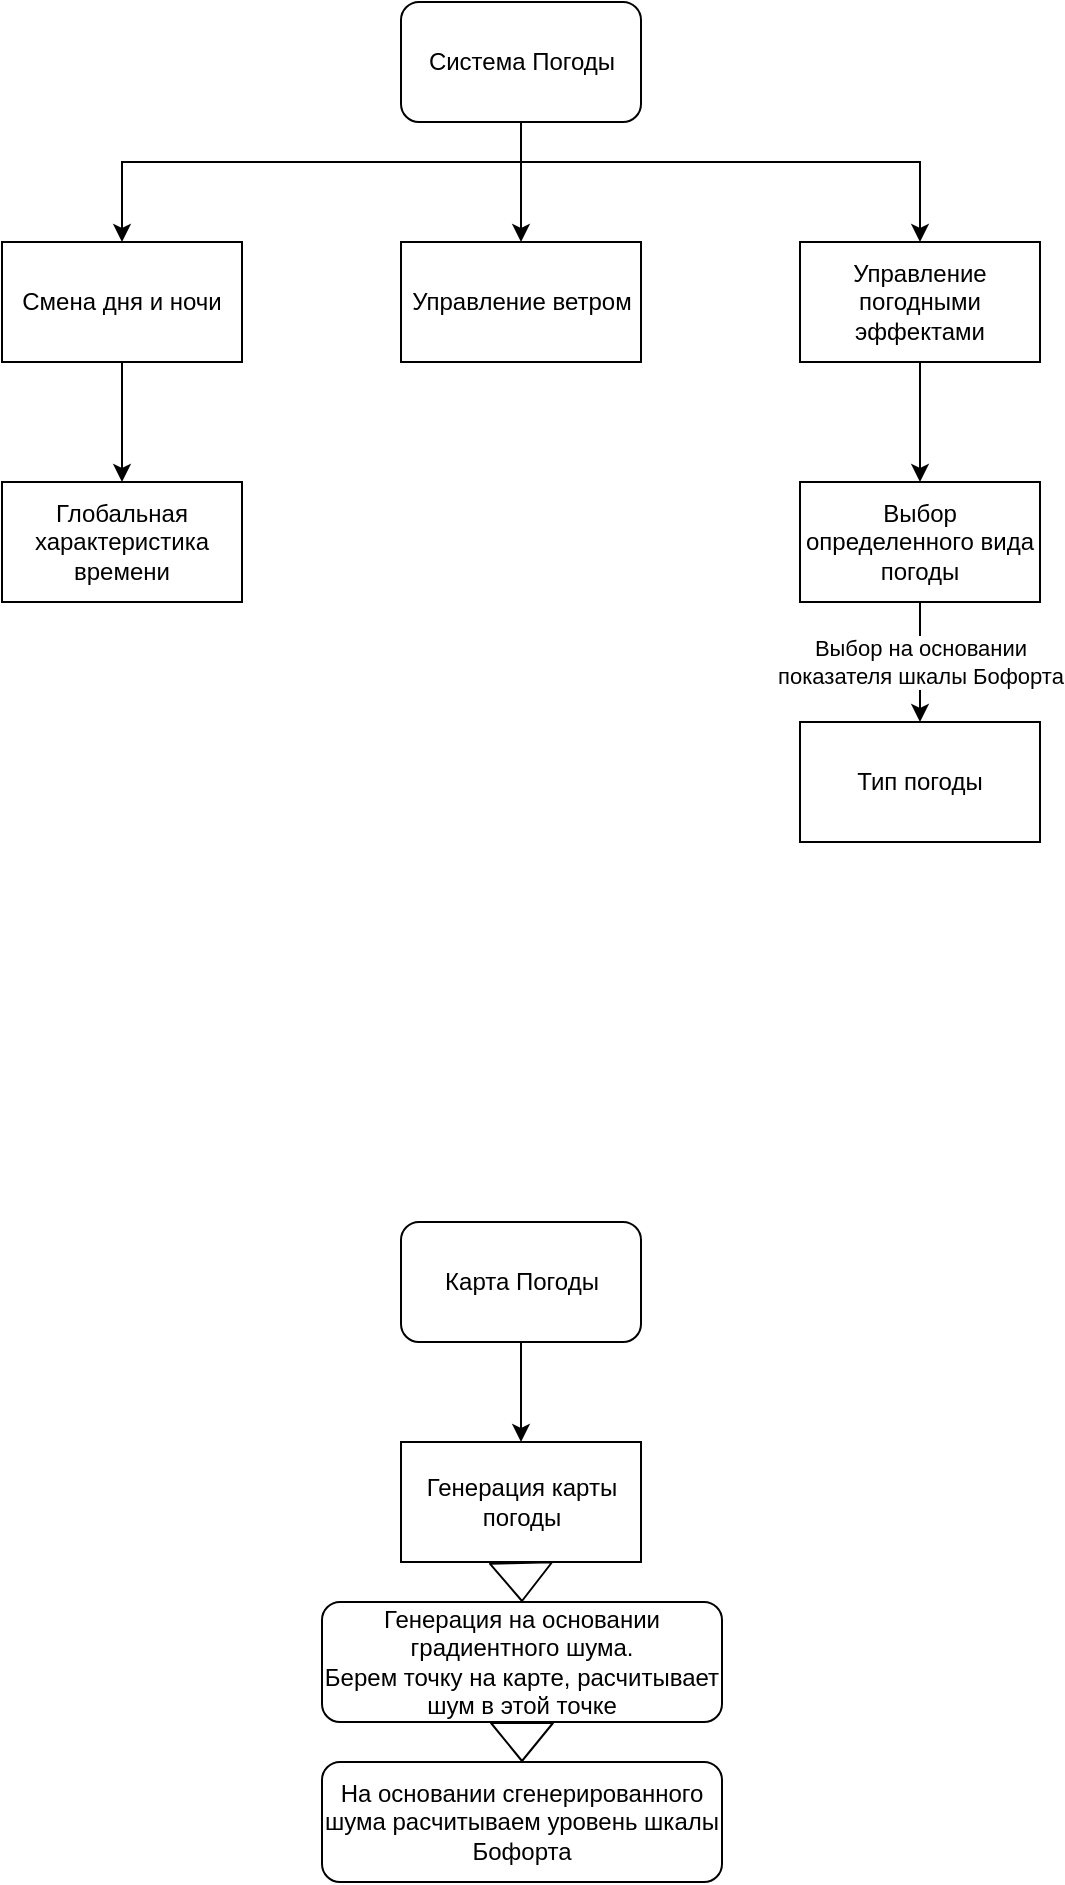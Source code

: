 <mxfile version="10.9.8" type="device"><diagram id="2dPWCes8mSkTvV0voZ07" name="Page-1"><mxGraphModel dx="815" dy="548" grid="1" gridSize="10" guides="1" tooltips="1" connect="1" arrows="1" fold="1" page="1" pageScale="1" pageWidth="600" pageHeight="600" math="0" shadow="0"><root><mxCell id="0"/><mxCell id="1" parent="0"/><mxCell id="pUNXP5DX02UzXxicrNqo-3" style="edgeStyle=orthogonalEdgeStyle;rounded=0;orthogonalLoop=1;jettySize=auto;html=1;entryX=0.5;entryY=0;entryDx=0;entryDy=0;" parent="1" source="pUNXP5DX02UzXxicrNqo-1" target="pUNXP5DX02UzXxicrNqo-2" edge="1"><mxGeometry relative="1" as="geometry"><Array as="points"><mxPoint x="299" y="120"/><mxPoint x="100" y="120"/></Array></mxGeometry></mxCell><mxCell id="pUNXP5DX02UzXxicrNqo-6" style="edgeStyle=orthogonalEdgeStyle;rounded=0;orthogonalLoop=1;jettySize=auto;html=1;entryX=0.5;entryY=0;entryDx=0;entryDy=0;" parent="1" source="pUNXP5DX02UzXxicrNqo-1" target="pUNXP5DX02UzXxicrNqo-4" edge="1"><mxGeometry relative="1" as="geometry"/></mxCell><mxCell id="pUNXP5DX02UzXxicrNqo-7" style="edgeStyle=orthogonalEdgeStyle;rounded=0;orthogonalLoop=1;jettySize=auto;html=1;" parent="1" source="pUNXP5DX02UzXxicrNqo-1" target="pUNXP5DX02UzXxicrNqo-5" edge="1"><mxGeometry relative="1" as="geometry"><Array as="points"><mxPoint x="299" y="120"/><mxPoint x="499" y="120"/></Array></mxGeometry></mxCell><mxCell id="pUNXP5DX02UzXxicrNqo-1" value="Система Погоды" style="rounded=1;whiteSpace=wrap;html=1;" parent="1" vertex="1"><mxGeometry x="239.5" y="40" width="120" height="60" as="geometry"/></mxCell><mxCell id="pUNXP5DX02UzXxicrNqo-26" style="edgeStyle=orthogonalEdgeStyle;rounded=0;orthogonalLoop=1;jettySize=auto;html=1;entryX=0.5;entryY=0;entryDx=0;entryDy=0;" parent="1" source="pUNXP5DX02UzXxicrNqo-2" target="pUNXP5DX02UzXxicrNqo-25" edge="1"><mxGeometry relative="1" as="geometry"/></mxCell><mxCell id="pUNXP5DX02UzXxicrNqo-2" value="Смена дня и ночи" style="rounded=0;whiteSpace=wrap;html=1;" parent="1" vertex="1"><mxGeometry x="40" y="160" width="120" height="60" as="geometry"/></mxCell><mxCell id="pUNXP5DX02UzXxicrNqo-4" value="Управление ветром" style="rounded=0;whiteSpace=wrap;html=1;" parent="1" vertex="1"><mxGeometry x="239.5" y="160" width="120" height="60" as="geometry"/></mxCell><mxCell id="pUNXP5DX02UzXxicrNqo-12" style="edgeStyle=orthogonalEdgeStyle;rounded=0;orthogonalLoop=1;jettySize=auto;html=1;entryX=0.5;entryY=0;entryDx=0;entryDy=0;" parent="1" source="pUNXP5DX02UzXxicrNqo-5" target="pUNXP5DX02UzXxicrNqo-11" edge="1"><mxGeometry relative="1" as="geometry"/></mxCell><mxCell id="pUNXP5DX02UzXxicrNqo-5" value="Управление погодными эффектами" style="rounded=0;whiteSpace=wrap;html=1;" parent="1" vertex="1"><mxGeometry x="439" y="160" width="120" height="60" as="geometry"/></mxCell><mxCell id="pUNXP5DX02UzXxicrNqo-14" value="Выбор на основании &lt;br&gt;показателя шкалы Бофорта" style="edgeStyle=orthogonalEdgeStyle;rounded=0;orthogonalLoop=1;jettySize=auto;html=1;entryX=0.5;entryY=0;entryDx=0;entryDy=0;" parent="1" source="pUNXP5DX02UzXxicrNqo-11" target="pUNXP5DX02UzXxicrNqo-13" edge="1"><mxGeometry relative="1" as="geometry"/></mxCell><mxCell id="pUNXP5DX02UzXxicrNqo-11" value="Выбор определенного вида погоды" style="rounded=0;whiteSpace=wrap;html=1;" parent="1" vertex="1"><mxGeometry x="439" y="280" width="120" height="60" as="geometry"/></mxCell><mxCell id="pUNXP5DX02UzXxicrNqo-13" value="Тип погоды" style="rounded=0;whiteSpace=wrap;html=1;" parent="1" vertex="1"><mxGeometry x="439" y="400" width="120" height="60" as="geometry"/></mxCell><mxCell id="pUNXP5DX02UzXxicrNqo-17" style="edgeStyle=orthogonalEdgeStyle;rounded=0;orthogonalLoop=1;jettySize=auto;html=1;entryX=0.5;entryY=0;entryDx=0;entryDy=0;" parent="1" source="pUNXP5DX02UzXxicrNqo-15" target="pUNXP5DX02UzXxicrNqo-16" edge="1"><mxGeometry relative="1" as="geometry"/></mxCell><mxCell id="pUNXP5DX02UzXxicrNqo-15" value="Карта Погоды" style="rounded=1;whiteSpace=wrap;html=1;" parent="1" vertex="1"><mxGeometry x="239.5" y="650" width="120" height="60" as="geometry"/></mxCell><mxCell id="pUNXP5DX02UzXxicrNqo-16" value="Генерация карты погоды" style="rounded=0;whiteSpace=wrap;html=1;" parent="1" vertex="1"><mxGeometry x="239.5" y="760" width="120" height="60" as="geometry"/></mxCell><mxCell id="pUNXP5DX02UzXxicrNqo-18" value="Генерация на основании градиентного шума.&lt;br&gt;Берем точку на карте, расчитывает шум в этой точке" style="rounded=1;whiteSpace=wrap;html=1;" parent="1" vertex="1"><mxGeometry x="200" y="840" width="200" height="60" as="geometry"/></mxCell><mxCell id="pUNXP5DX02UzXxicrNqo-20" value="На основании сгенерированного шума расчитываем уровень шкалы Бофорта" style="rounded=1;whiteSpace=wrap;html=1;" parent="1" vertex="1"><mxGeometry x="200" y="920" width="200" height="60" as="geometry"/></mxCell><mxCell id="pUNXP5DX02UzXxicrNqo-23" value="" style="shape=flexArrow;endArrow=classic;html=1;exitX=0.5;exitY=1;exitDx=0;exitDy=0;entryX=0.5;entryY=0;entryDx=0;entryDy=0;" parent="1" source="pUNXP5DX02UzXxicrNqo-16" target="pUNXP5DX02UzXxicrNqo-18" edge="1"><mxGeometry width="50" height="50" relative="1" as="geometry"><mxPoint x="40" y="1050" as="sourcePoint"/><mxPoint x="90" y="1000" as="targetPoint"/></mxGeometry></mxCell><mxCell id="pUNXP5DX02UzXxicrNqo-24" value="" style="shape=flexArrow;endArrow=classic;html=1;exitX=0.5;exitY=1;exitDx=0;exitDy=0;entryX=0.5;entryY=0;entryDx=0;entryDy=0;" parent="1" source="pUNXP5DX02UzXxicrNqo-18" target="pUNXP5DX02UzXxicrNqo-20" edge="1"><mxGeometry width="50" height="50" relative="1" as="geometry"><mxPoint x="469.786" y="909.786" as="sourcePoint"/><mxPoint x="470.357" y="929.786" as="targetPoint"/></mxGeometry></mxCell><mxCell id="pUNXP5DX02UzXxicrNqo-25" value="Глобальная характеристика времени" style="rounded=0;whiteSpace=wrap;html=1;" parent="1" vertex="1"><mxGeometry x="40" y="280" width="120" height="60" as="geometry"/></mxCell></root></mxGraphModel></diagram></mxfile>